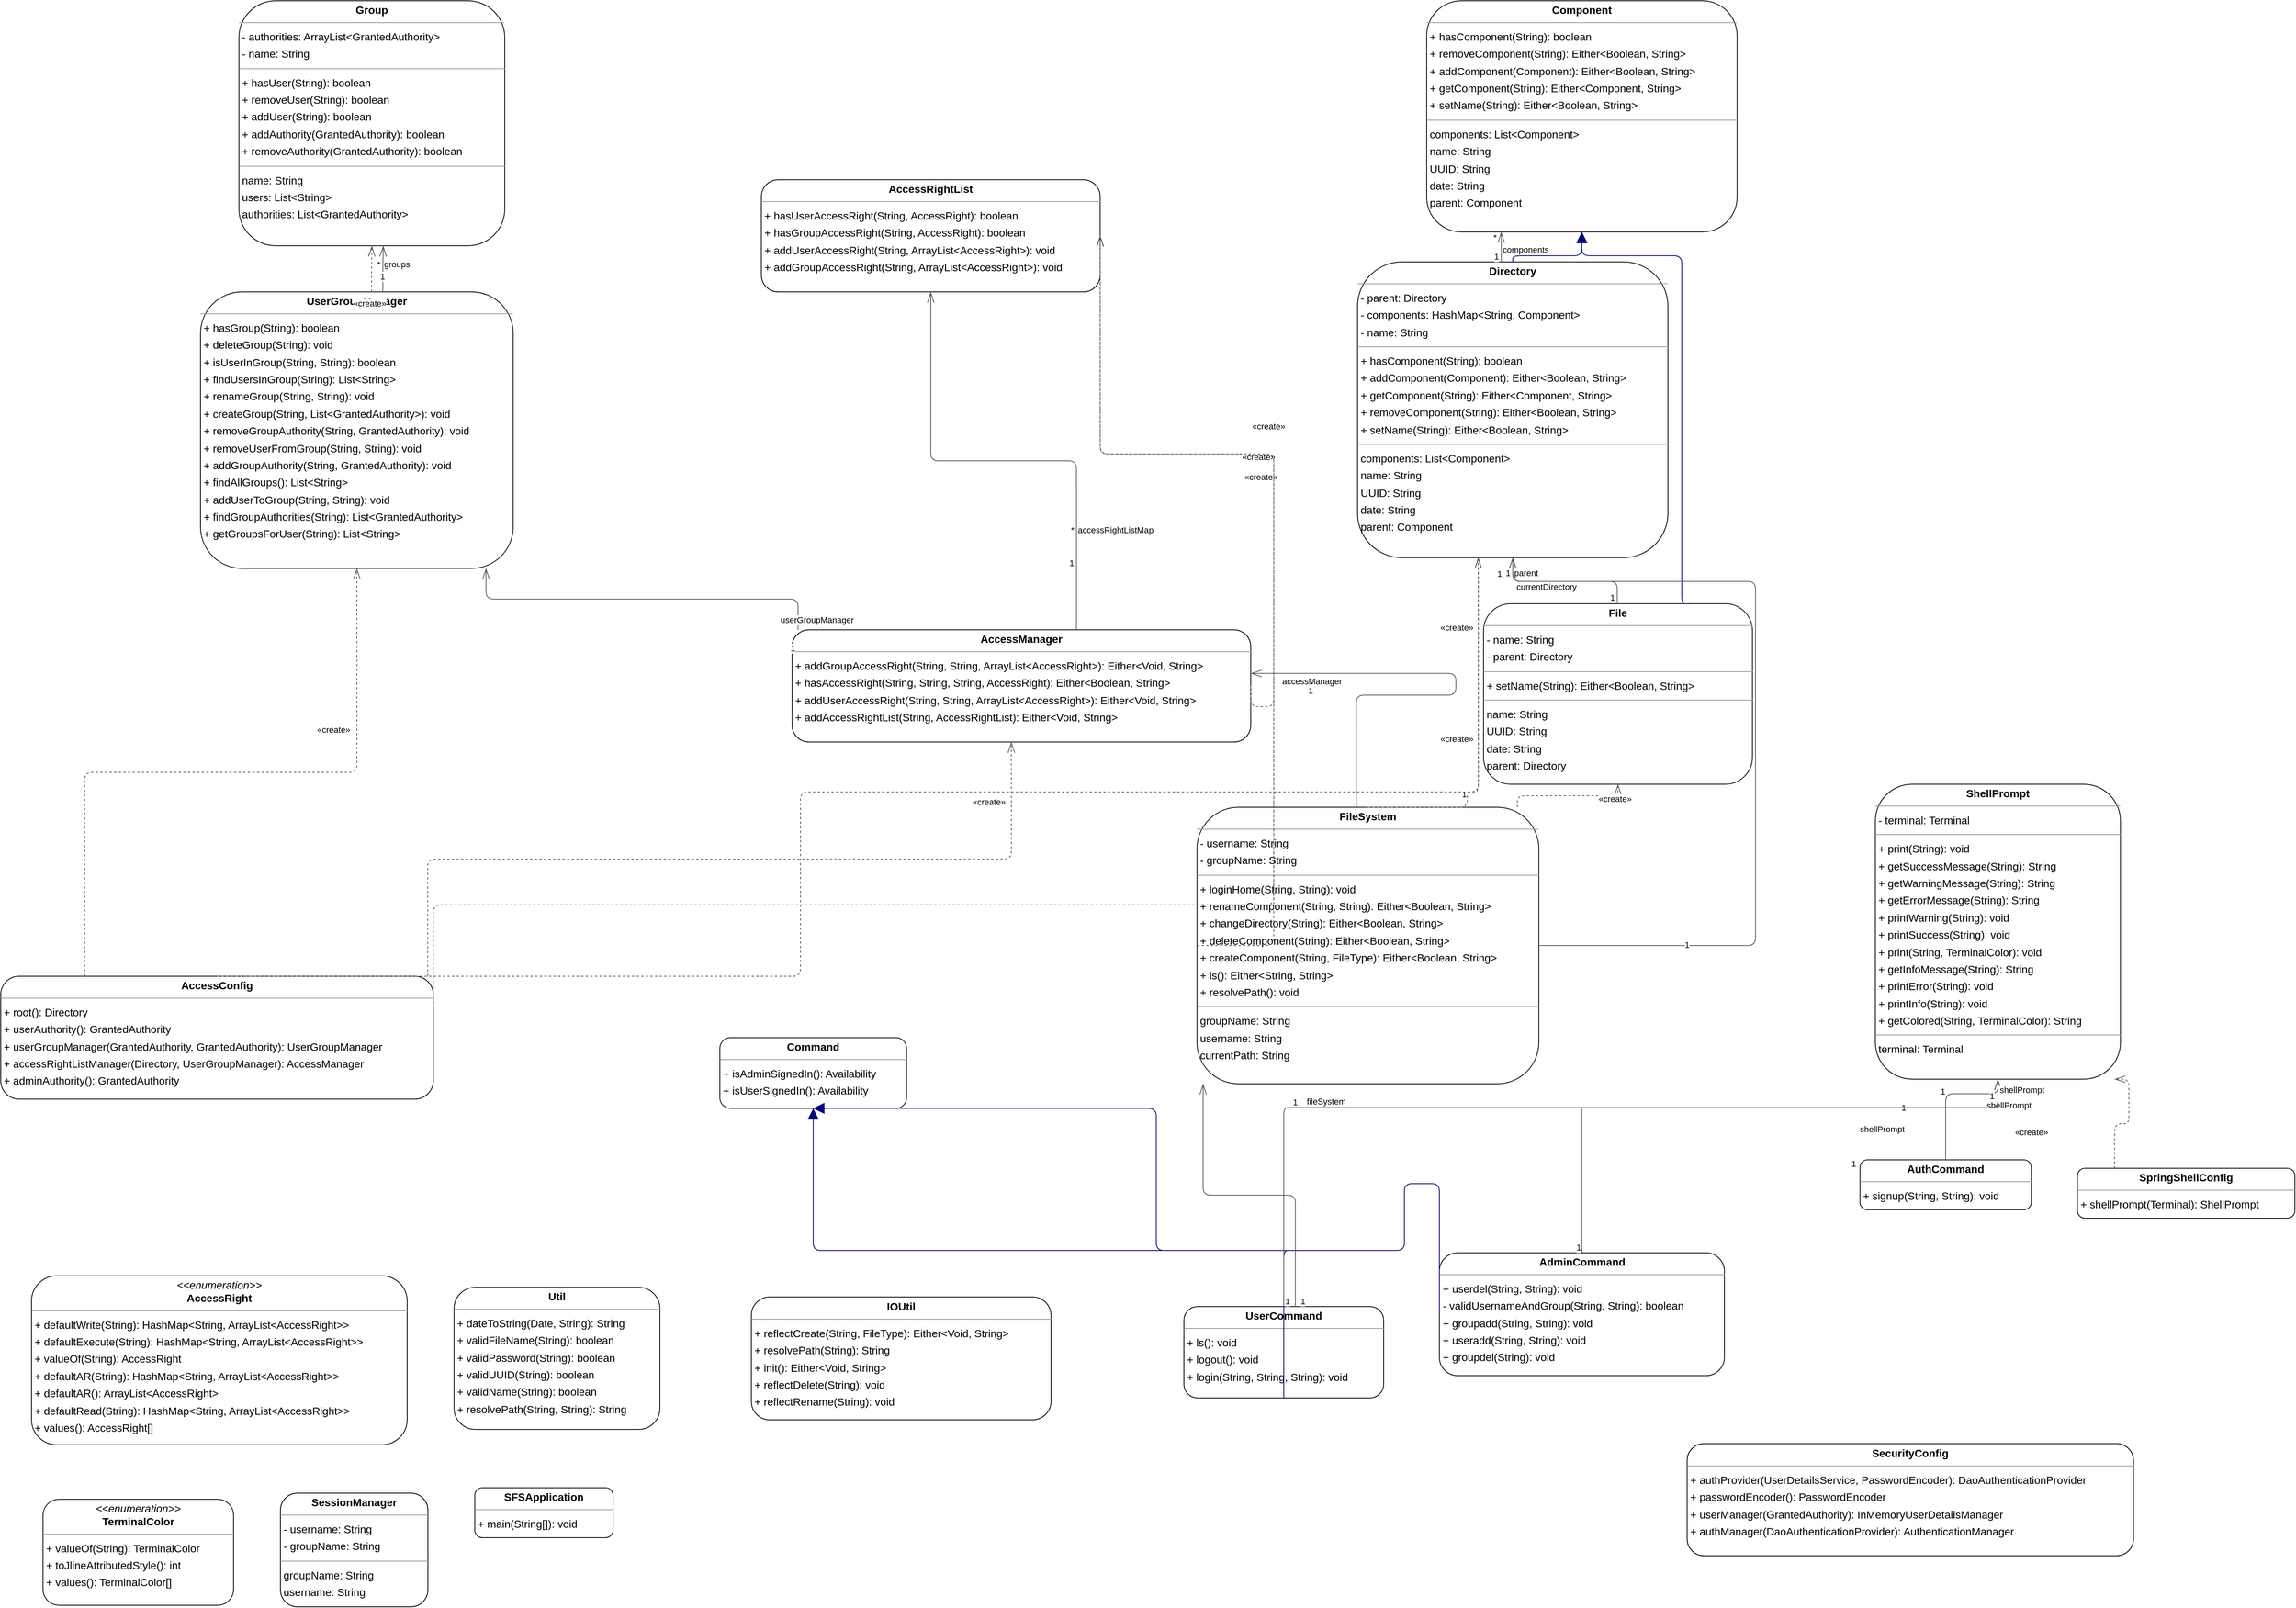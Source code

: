 <mxfile version="21.0.1" type="device"><diagram id="C5RBs43oDa-KdzZeNtuy" name="Page-1"><mxGraphModel dx="4797" dy="3479" grid="0" gridSize="10" guides="0" tooltips="1" connect="1" arrows="1" fold="1" page="1" pageScale="1" pageWidth="827" pageHeight="1169" math="0" shadow="0"><root><mxCell id="WIyWlLk6GJQsqaUBKTNV-0"/><mxCell id="WIyWlLk6GJQsqaUBKTNV-1" parent="WIyWlLk6GJQsqaUBKTNV-0"/><mxCell id="BKBbEBsTvg8qTisHAJVH-0" value="&lt;p style=&quot;margin:0px;margin-top:4px;text-align:center;&quot;&gt;&lt;b&gt;AccessConfig&lt;/b&gt;&lt;/p&gt;&lt;hr size=&quot;1&quot;/&gt;&lt;p style=&quot;margin:0 0 0 4px;line-height:1.6;&quot;&gt;+ root(): Directory&lt;br/&gt;+ userAuthority(): GrantedAuthority&lt;br/&gt;+ userGroupManager(GrantedAuthority, GrantedAuthority): UserGroupManager&lt;br/&gt;+ accessRightListManager(Directory, UserGroupManager): AccessManager&lt;br/&gt;+ adminAuthority(): GrantedAuthority&lt;/p&gt;" style="verticalAlign=top;align=left;overflow=fill;fontSize=14;fontFamily=Helvetica;html=1;rounded=1;shadow=0;comic=0;labelBackgroundColor=none;strokeWidth=1;" parent="WIyWlLk6GJQsqaUBKTNV-1" vertex="1"><mxGeometry x="-730" y="1240" width="563" height="160" as="geometry"/></mxCell><mxCell id="BKBbEBsTvg8qTisHAJVH-1" value="&lt;p style=&quot;margin:0px;margin-top:4px;text-align:center;&quot;&gt;&lt;b&gt;AccessManager&lt;/b&gt;&lt;/p&gt;&lt;hr size=&quot;1&quot;/&gt;&lt;p style=&quot;margin:0 0 0 4px;line-height:1.6;&quot;&gt;+ addGroupAccessRight(String, String, ArrayList&amp;lt;AccessRight&amp;gt;): Either&amp;lt;Void, String&amp;gt;&lt;br/&gt;+ hasAccessRight(String, String, String, AccessRight): Either&amp;lt;Boolean, String&amp;gt;&lt;br/&gt;+ addUserAccessRight(String, String, ArrayList&amp;lt;AccessRight&amp;gt;): Either&amp;lt;Void, String&amp;gt;&lt;br/&gt;+ addAccessRightList(String, AccessRightList): Either&amp;lt;Void, String&amp;gt;&lt;/p&gt;" style="verticalAlign=top;align=left;overflow=fill;fontSize=14;fontFamily=Helvetica;html=1;rounded=1;shadow=0;comic=0;labelBackgroundColor=none;strokeWidth=1;" parent="WIyWlLk6GJQsqaUBKTNV-1" vertex="1"><mxGeometry x="300" y="789" width="597" height="146" as="geometry"/></mxCell><mxCell id="BKBbEBsTvg8qTisHAJVH-2" value="&lt;p style=&quot;margin:0px;margin-top:4px;text-align:center;&quot;&gt;&lt;i&gt;&amp;lt;&amp;lt;enumeration&amp;gt;&amp;gt;&lt;/i&gt;&lt;br/&gt;&lt;b&gt;AccessRight&lt;/b&gt;&lt;/p&gt;&lt;hr size=&quot;1&quot;/&gt;&lt;p style=&quot;margin:0 0 0 4px;line-height:1.6;&quot;&gt;+ defaultWrite(String): HashMap&amp;lt;String, ArrayList&amp;lt;AccessRight&amp;gt;&amp;gt;&lt;br/&gt;+ defaultExecute(String): HashMap&amp;lt;String, ArrayList&amp;lt;AccessRight&amp;gt;&amp;gt;&lt;br/&gt;+ valueOf(String): AccessRight&lt;br/&gt;+ defaultAR(String): HashMap&amp;lt;String, ArrayList&amp;lt;AccessRight&amp;gt;&amp;gt;&lt;br/&gt;+ defaultAR(): ArrayList&amp;lt;AccessRight&amp;gt;&lt;br/&gt;+ defaultRead(String): HashMap&amp;lt;String, ArrayList&amp;lt;AccessRight&amp;gt;&amp;gt;&lt;br/&gt;+ values(): AccessRight[]&lt;/p&gt;" style="verticalAlign=top;align=left;overflow=fill;fontSize=14;fontFamily=Helvetica;html=1;rounded=1;shadow=0;comic=0;labelBackgroundColor=none;strokeWidth=1;" parent="WIyWlLk6GJQsqaUBKTNV-1" vertex="1"><mxGeometry x="-690" y="1630" width="489" height="220" as="geometry"/></mxCell><mxCell id="BKBbEBsTvg8qTisHAJVH-3" value="&lt;p style=&quot;margin:0px;margin-top:4px;text-align:center;&quot;&gt;&lt;b&gt;AccessRightList&lt;/b&gt;&lt;/p&gt;&lt;hr size=&quot;1&quot;/&gt;&lt;p style=&quot;margin:0 0 0 4px;line-height:1.6;&quot;&gt;+ hasUserAccessRight(String, AccessRight): boolean&lt;br/&gt;+ hasGroupAccessRight(String, AccessRight): boolean&lt;br/&gt;+ addUserAccessRight(String, ArrayList&amp;lt;AccessRight&amp;gt;): void&lt;br/&gt;+ addGroupAccessRight(String, ArrayList&amp;lt;AccessRight&amp;gt;): void&lt;/p&gt;" style="verticalAlign=top;align=left;overflow=fill;fontSize=14;fontFamily=Helvetica;html=1;rounded=1;shadow=0;comic=0;labelBackgroundColor=none;strokeWidth=1;" parent="WIyWlLk6GJQsqaUBKTNV-1" vertex="1"><mxGeometry x="260" y="203" width="441" height="146" as="geometry"/></mxCell><mxCell id="BKBbEBsTvg8qTisHAJVH-4" value="&lt;p style=&quot;margin:0px;margin-top:4px;text-align:center;&quot;&gt;&lt;b&gt;AdminCommand&lt;/b&gt;&lt;/p&gt;&lt;hr size=&quot;1&quot;/&gt;&lt;p style=&quot;margin:0 0 0 4px;line-height:1.6;&quot;&gt;+ userdel(String, String): void&lt;br/&gt;- validUsernameAndGroup(String, String): boolean&lt;br/&gt;+ groupadd(String, String): void&lt;br/&gt;+ useradd(String, String): void&lt;br/&gt;+ groupdel(String): void&lt;/p&gt;" style="verticalAlign=top;align=left;overflow=fill;fontSize=14;fontFamily=Helvetica;html=1;rounded=1;shadow=0;comic=0;labelBackgroundColor=none;strokeWidth=1;" parent="WIyWlLk6GJQsqaUBKTNV-1" vertex="1"><mxGeometry x="1142.5" y="1600" width="371" height="160" as="geometry"/></mxCell><mxCell id="BKBbEBsTvg8qTisHAJVH-5" value="&lt;p style=&quot;margin:0px;margin-top:4px;text-align:center;&quot;&gt;&lt;b&gt;AuthCommand&lt;/b&gt;&lt;/p&gt;&lt;hr size=&quot;1&quot;/&gt;&lt;p style=&quot;margin:0 0 0 4px;line-height:1.6;&quot;&gt;+ signup(String, String): void&lt;/p&gt;" style="verticalAlign=top;align=left;overflow=fill;fontSize=14;fontFamily=Helvetica;html=1;rounded=1;shadow=0;comic=0;labelBackgroundColor=none;strokeWidth=1;" parent="WIyWlLk6GJQsqaUBKTNV-1" vertex="1"><mxGeometry x="1690" y="1479" width="223" height="65" as="geometry"/></mxCell><mxCell id="BKBbEBsTvg8qTisHAJVH-6" value="&lt;p style=&quot;margin:0px;margin-top:4px;text-align:center;&quot;&gt;&lt;b&gt;Command&lt;/b&gt;&lt;/p&gt;&lt;hr size=&quot;1&quot;/&gt;&lt;p style=&quot;margin:0 0 0 4px;line-height:1.6;&quot;&gt;+ isAdminSignedIn(): Availability&lt;br/&gt;+ isUserSignedIn(): Availability&lt;/p&gt;" style="verticalAlign=top;align=left;overflow=fill;fontSize=14;fontFamily=Helvetica;html=1;rounded=1;shadow=0;comic=0;labelBackgroundColor=none;strokeWidth=1;" parent="WIyWlLk6GJQsqaUBKTNV-1" vertex="1"><mxGeometry x="206" y="1320" width="243" height="92" as="geometry"/></mxCell><mxCell id="BKBbEBsTvg8qTisHAJVH-7" value="&lt;p style=&quot;margin:0px;margin-top:4px;text-align:center;&quot;&gt;&lt;b&gt;Component&lt;/b&gt;&lt;/p&gt;&lt;hr size=&quot;1&quot;/&gt;&lt;p style=&quot;margin:0 0 0 4px;line-height:1.6;&quot;&gt;+ hasComponent(String): boolean&lt;br/&gt;+ removeComponent(String): Either&amp;lt;Boolean, String&amp;gt;&lt;br/&gt;+ addComponent(Component): Either&amp;lt;Boolean, String&amp;gt;&lt;br/&gt;+ getComponent(String): Either&amp;lt;Component, String&amp;gt;&lt;br/&gt;+ setName(String): Either&amp;lt;Boolean, String&amp;gt;&lt;/p&gt;&lt;hr size=&quot;1&quot;/&gt;&lt;p style=&quot;margin:0 0 0 4px;line-height:1.6;&quot;&gt; components: List&amp;lt;Component&amp;gt;&lt;br/&gt; name: String&lt;br/&gt; UUID: String&lt;br/&gt; date: String&lt;br/&gt; parent: Component&lt;/p&gt;" style="verticalAlign=top;align=left;overflow=fill;fontSize=14;fontFamily=Helvetica;html=1;rounded=1;shadow=0;comic=0;labelBackgroundColor=none;strokeWidth=1;" parent="WIyWlLk6GJQsqaUBKTNV-1" vertex="1"><mxGeometry x="1126" y="-30" width="404" height="301" as="geometry"/></mxCell><mxCell id="BKBbEBsTvg8qTisHAJVH-8" value="&lt;p style=&quot;margin:0px;margin-top:4px;text-align:center;&quot;&gt;&lt;b&gt;Directory&lt;/b&gt;&lt;/p&gt;&lt;hr size=&quot;1&quot;/&gt;&lt;p style=&quot;margin:0 0 0 4px;line-height:1.6;&quot;&gt;- parent: Directory&lt;br/&gt;- components: HashMap&amp;lt;String, Component&amp;gt;&lt;br/&gt;- name: String&lt;/p&gt;&lt;hr size=&quot;1&quot;/&gt;&lt;p style=&quot;margin:0 0 0 4px;line-height:1.6;&quot;&gt;+ hasComponent(String): boolean&lt;br/&gt;+ addComponent(Component): Either&amp;lt;Boolean, String&amp;gt;&lt;br/&gt;+ getComponent(String): Either&amp;lt;Component, String&amp;gt;&lt;br/&gt;+ removeComponent(String): Either&amp;lt;Boolean, String&amp;gt;&lt;br/&gt;+ setName(String): Either&amp;lt;Boolean, String&amp;gt;&lt;/p&gt;&lt;hr size=&quot;1&quot;/&gt;&lt;p style=&quot;margin:0 0 0 4px;line-height:1.6;&quot;&gt; components: List&amp;lt;Component&amp;gt;&lt;br/&gt; name: String&lt;br/&gt; UUID: String&lt;br/&gt; date: String&lt;br/&gt; parent: Component&lt;/p&gt;" style="verticalAlign=top;align=left;overflow=fill;fontSize=14;fontFamily=Helvetica;html=1;rounded=1;shadow=0;comic=0;labelBackgroundColor=none;strokeWidth=1;" parent="WIyWlLk6GJQsqaUBKTNV-1" vertex="1"><mxGeometry x="1036" y="310" width="404" height="385" as="geometry"/></mxCell><mxCell id="BKBbEBsTvg8qTisHAJVH-9" value="&lt;p style=&quot;margin:0px;margin-top:4px;text-align:center;&quot;&gt;&lt;b&gt;File&lt;/b&gt;&lt;/p&gt;&lt;hr size=&quot;1&quot;/&gt;&lt;p style=&quot;margin:0 0 0 4px;line-height:1.6;&quot;&gt;- name: String&lt;br/&gt;- parent: Directory&lt;/p&gt;&lt;hr size=&quot;1&quot;/&gt;&lt;p style=&quot;margin:0 0 0 4px;line-height:1.6;&quot;&gt;+ setName(String): Either&amp;lt;Boolean, String&amp;gt;&lt;/p&gt;&lt;hr size=&quot;1&quot;/&gt;&lt;p style=&quot;margin:0 0 0 4px;line-height:1.6;&quot;&gt; name: String&lt;br/&gt; UUID: String&lt;br/&gt; date: String&lt;br/&gt; parent: Directory&lt;/p&gt;" style="verticalAlign=top;align=left;overflow=fill;fontSize=14;fontFamily=Helvetica;html=1;rounded=1;shadow=0;comic=0;labelBackgroundColor=none;strokeWidth=1;" parent="WIyWlLk6GJQsqaUBKTNV-1" vertex="1"><mxGeometry x="1200" y="755" width="350" height="235" as="geometry"/></mxCell><mxCell id="BKBbEBsTvg8qTisHAJVH-10" value="&lt;p style=&quot;margin:0px;margin-top:4px;text-align:center;&quot;&gt;&lt;b&gt;FileSystem&lt;/b&gt;&lt;/p&gt;&lt;hr size=&quot;1&quot;/&gt;&lt;p style=&quot;margin:0 0 0 4px;line-height:1.6;&quot;&gt;- username: String&lt;br/&gt;- groupName: String&lt;/p&gt;&lt;hr size=&quot;1&quot;/&gt;&lt;p style=&quot;margin:0 0 0 4px;line-height:1.6;&quot;&gt;+ loginHome(String, String): void&lt;br/&gt;+ renameComponent(String, String): Either&amp;lt;Boolean, String&amp;gt;&lt;br/&gt;+ changeDirectory(String): Either&amp;lt;Boolean, String&amp;gt;&lt;br/&gt;+ deleteComponent(String): Either&amp;lt;Boolean, String&amp;gt;&lt;br/&gt;+ createComponent(String, FileType): Either&amp;lt;Boolean, String&amp;gt;&lt;br/&gt;+ ls(): Either&amp;lt;String, String&amp;gt;&lt;br/&gt;+ resolvePath(): void&lt;/p&gt;&lt;hr size=&quot;1&quot;/&gt;&lt;p style=&quot;margin:0 0 0 4px;line-height:1.6;&quot;&gt; groupName: String&lt;br/&gt; username: String&lt;br/&gt; currentPath: String&lt;/p&gt;" style="verticalAlign=top;align=left;overflow=fill;fontSize=14;fontFamily=Helvetica;html=1;rounded=1;shadow=0;comic=0;labelBackgroundColor=none;strokeWidth=1;" parent="WIyWlLk6GJQsqaUBKTNV-1" vertex="1"><mxGeometry x="827" y="1020" width="445" height="360" as="geometry"/></mxCell><mxCell id="BKBbEBsTvg8qTisHAJVH-11" value="&lt;p style=&quot;margin:0px;margin-top:4px;text-align:center;&quot;&gt;&lt;b&gt;Group&lt;/b&gt;&lt;/p&gt;&lt;hr size=&quot;1&quot;/&gt;&lt;p style=&quot;margin:0 0 0 4px;line-height:1.6;&quot;&gt;- authorities: ArrayList&amp;lt;GrantedAuthority&amp;gt;&lt;br/&gt;- name: String&lt;/p&gt;&lt;hr size=&quot;1&quot;/&gt;&lt;p style=&quot;margin:0 0 0 4px;line-height:1.6;&quot;&gt;+ hasUser(String): boolean&lt;br/&gt;+ removeUser(String): boolean&lt;br/&gt;+ addUser(String): boolean&lt;br/&gt;+ addAuthority(GrantedAuthority): boolean&lt;br/&gt;+ removeAuthority(GrantedAuthority): boolean&lt;/p&gt;&lt;hr size=&quot;1&quot;/&gt;&lt;p style=&quot;margin:0 0 0 4px;line-height:1.6;&quot;&gt; name: String&lt;br/&gt; users: List&amp;lt;String&amp;gt;&lt;br/&gt; authorities: List&amp;lt;GrantedAuthority&amp;gt;&lt;/p&gt;" style="verticalAlign=top;align=left;overflow=fill;fontSize=14;fontFamily=Helvetica;html=1;rounded=1;shadow=0;comic=0;labelBackgroundColor=none;strokeWidth=1;" parent="WIyWlLk6GJQsqaUBKTNV-1" vertex="1"><mxGeometry x="-420" y="-30" width="346" height="319" as="geometry"/></mxCell><mxCell id="BKBbEBsTvg8qTisHAJVH-12" value="&lt;p style=&quot;margin:0px;margin-top:4px;text-align:center;&quot;&gt;&lt;b&gt;IOUtil&lt;/b&gt;&lt;/p&gt;&lt;hr size=&quot;1&quot;/&gt;&lt;p style=&quot;margin:0 0 0 4px;line-height:1.6;&quot;&gt;+ reflectCreate(String, FileType): Either&amp;lt;Void, String&amp;gt;&lt;br/&gt;+ resolvePath(String): String&lt;br/&gt;+ init(): Either&amp;lt;Void, String&amp;gt;&lt;br/&gt;+ reflectDelete(String): void&lt;br/&gt;+ reflectRename(String): void&lt;/p&gt;" style="verticalAlign=top;align=left;overflow=fill;fontSize=14;fontFamily=Helvetica;html=1;rounded=1;shadow=0;comic=0;labelBackgroundColor=none;strokeWidth=1;" parent="WIyWlLk6GJQsqaUBKTNV-1" vertex="1"><mxGeometry x="247" y="1657.5" width="390" height="160" as="geometry"/></mxCell><mxCell id="BKBbEBsTvg8qTisHAJVH-13" value="&lt;p style=&quot;margin:0px;margin-top:4px;text-align:center;&quot;&gt;&lt;b&gt;SFSApplication&lt;/b&gt;&lt;/p&gt;&lt;hr size=&quot;1&quot;/&gt;&lt;p style=&quot;margin:0 0 0 4px;line-height:1.6;&quot;&gt;+ main(String[]): void&lt;/p&gt;" style="verticalAlign=top;align=left;overflow=fill;fontSize=14;fontFamily=Helvetica;html=1;rounded=1;shadow=0;comic=0;labelBackgroundColor=none;strokeWidth=1;" parent="WIyWlLk6GJQsqaUBKTNV-1" vertex="1"><mxGeometry x="-113" y="1906" width="180" height="65" as="geometry"/></mxCell><mxCell id="BKBbEBsTvg8qTisHAJVH-14" value="&lt;p style=&quot;margin:0px;margin-top:4px;text-align:center;&quot;&gt;&lt;b&gt;SecurityConfig&lt;/b&gt;&lt;/p&gt;&lt;hr size=&quot;1&quot;/&gt;&lt;p style=&quot;margin:0 0 0 4px;line-height:1.6;&quot;&gt;+ authProvider(UserDetailsService, PasswordEncoder): DaoAuthenticationProvider&lt;br/&gt;+ passwordEncoder(): PasswordEncoder&lt;br/&gt;+ userManager(GrantedAuthority): InMemoryUserDetailsManager&lt;br/&gt;+ authManager(DaoAuthenticationProvider): AuthenticationManager&lt;/p&gt;" style="verticalAlign=top;align=left;overflow=fill;fontSize=14;fontFamily=Helvetica;html=1;rounded=1;shadow=0;comic=0;labelBackgroundColor=none;strokeWidth=1;" parent="WIyWlLk6GJQsqaUBKTNV-1" vertex="1"><mxGeometry x="1465" y="1848.5" width="581" height="146" as="geometry"/></mxCell><mxCell id="BKBbEBsTvg8qTisHAJVH-15" value="&lt;p style=&quot;margin:0px;margin-top:4px;text-align:center;&quot;&gt;&lt;b&gt;SessionManager&lt;/b&gt;&lt;/p&gt;&lt;hr size=&quot;1&quot;/&gt;&lt;p style=&quot;margin:0 0 0 4px;line-height:1.6;&quot;&gt;- username: String&lt;br/&gt;- groupName: String&lt;/p&gt;&lt;hr size=&quot;1&quot;/&gt;&lt;p style=&quot;margin:0 0 0 4px;line-height:1.6;&quot;&gt; groupName: String&lt;br/&gt; username: String&lt;/p&gt;" style="verticalAlign=top;align=left;overflow=fill;fontSize=14;fontFamily=Helvetica;html=1;rounded=1;shadow=0;comic=0;labelBackgroundColor=none;strokeWidth=1;" parent="WIyWlLk6GJQsqaUBKTNV-1" vertex="1"><mxGeometry x="-366" y="1913" width="192" height="148" as="geometry"/></mxCell><mxCell id="BKBbEBsTvg8qTisHAJVH-16" value="&lt;p style=&quot;margin:0px;margin-top:4px;text-align:center;&quot;&gt;&lt;b&gt;ShellPrompt&lt;/b&gt;&lt;/p&gt;&lt;hr size=&quot;1&quot;/&gt;&lt;p style=&quot;margin:0 0 0 4px;line-height:1.6;&quot;&gt;- terminal: Terminal&lt;/p&gt;&lt;hr size=&quot;1&quot;/&gt;&lt;p style=&quot;margin:0 0 0 4px;line-height:1.6;&quot;&gt;+ print(String): void&lt;br/&gt;+ getSuccessMessage(String): String&lt;br/&gt;+ getWarningMessage(String): String&lt;br/&gt;+ getErrorMessage(String): String&lt;br/&gt;+ printWarning(String): void&lt;br/&gt;+ printSuccess(String): void&lt;br/&gt;+ print(String, TerminalColor): void&lt;br/&gt;+ getInfoMessage(String): String&lt;br/&gt;+ printError(String): void&lt;br/&gt;+ printInfo(String): void&lt;br/&gt;+ getColored(String, TerminalColor): String&lt;/p&gt;&lt;hr size=&quot;1&quot;/&gt;&lt;p style=&quot;margin:0 0 0 4px;line-height:1.6;&quot;&gt; terminal: Terminal&lt;/p&gt;" style="verticalAlign=top;align=left;overflow=fill;fontSize=14;fontFamily=Helvetica;html=1;rounded=1;shadow=0;comic=0;labelBackgroundColor=none;strokeWidth=1;" parent="WIyWlLk6GJQsqaUBKTNV-1" vertex="1"><mxGeometry x="1710" y="990" width="319" height="384" as="geometry"/></mxCell><mxCell id="BKBbEBsTvg8qTisHAJVH-17" value="&lt;p style=&quot;margin:0px;margin-top:4px;text-align:center;&quot;&gt;&lt;b&gt;SpringShellConfig&lt;/b&gt;&lt;/p&gt;&lt;hr size=&quot;1&quot;/&gt;&lt;p style=&quot;margin:0 0 0 4px;line-height:1.6;&quot;&gt;+ shellPrompt(Terminal): ShellPrompt&lt;/p&gt;" style="verticalAlign=top;align=left;overflow=fill;fontSize=14;fontFamily=Helvetica;html=1;rounded=1;shadow=0;comic=0;labelBackgroundColor=none;strokeWidth=1;" parent="WIyWlLk6GJQsqaUBKTNV-1" vertex="1"><mxGeometry x="1973" y="1490" width="283" height="65" as="geometry"/></mxCell><mxCell id="BKBbEBsTvg8qTisHAJVH-18" value="&lt;p style=&quot;margin:0px;margin-top:4px;text-align:center;&quot;&gt;&lt;i&gt;&amp;lt;&amp;lt;enumeration&amp;gt;&amp;gt;&lt;/i&gt;&lt;br/&gt;&lt;b&gt;TerminalColor&lt;/b&gt;&lt;/p&gt;&lt;hr size=&quot;1&quot;/&gt;&lt;p style=&quot;margin:0 0 0 4px;line-height:1.6;&quot;&gt;+ valueOf(String): TerminalColor&lt;br/&gt;+ toJlineAttributedStyle(): int&lt;br/&gt;+ values(): TerminalColor[]&lt;/p&gt;" style="verticalAlign=top;align=left;overflow=fill;fontSize=14;fontFamily=Helvetica;html=1;rounded=1;shadow=0;comic=0;labelBackgroundColor=none;strokeWidth=1;" parent="WIyWlLk6GJQsqaUBKTNV-1" vertex="1"><mxGeometry x="-675" y="1921" width="248" height="138" as="geometry"/></mxCell><mxCell id="BKBbEBsTvg8qTisHAJVH-19" value="&lt;p style=&quot;margin:0px;margin-top:4px;text-align:center;&quot;&gt;&lt;b&gt;UserCommand&lt;/b&gt;&lt;/p&gt;&lt;hr size=&quot;1&quot;/&gt;&lt;p style=&quot;margin:0 0 0 4px;line-height:1.6;&quot;&gt;+ ls(): void&lt;br/&gt;+ logout(): void&lt;br/&gt;+ login(String, String, String): void&lt;/p&gt;" style="verticalAlign=top;align=left;overflow=fill;fontSize=14;fontFamily=Helvetica;html=1;rounded=1;shadow=0;comic=0;labelBackgroundColor=none;strokeWidth=1;" parent="WIyWlLk6GJQsqaUBKTNV-1" vertex="1"><mxGeometry x="810" y="1670" width="260" height="119" as="geometry"/></mxCell><mxCell id="BKBbEBsTvg8qTisHAJVH-20" value="&lt;p style=&quot;margin:0px;margin-top:4px;text-align:center;&quot;&gt;&lt;b&gt;UserGroupManager&lt;/b&gt;&lt;/p&gt;&lt;hr size=&quot;1&quot;/&gt;&lt;p style=&quot;margin:0 0 0 4px;line-height:1.6;&quot;&gt;+ hasGroup(String): boolean&lt;br/&gt;+ deleteGroup(String): void&lt;br/&gt;+ isUserInGroup(String, String): boolean&lt;br/&gt;+ findUsersInGroup(String): List&amp;lt;String&amp;gt;&lt;br/&gt;+ renameGroup(String, String): void&lt;br/&gt;+ createGroup(String, List&amp;lt;GrantedAuthority&amp;gt;): void&lt;br/&gt;+ removeGroupAuthority(String, GrantedAuthority): void&lt;br/&gt;+ removeUserFromGroup(String, String): void&lt;br/&gt;+ addGroupAuthority(String, GrantedAuthority): void&lt;br/&gt;+ findAllGroups(): List&amp;lt;String&amp;gt;&lt;br/&gt;+ addUserToGroup(String, String): void&lt;br/&gt;+ findGroupAuthorities(String): List&amp;lt;GrantedAuthority&amp;gt;&lt;br/&gt;+ getGroupsForUser(String): List&amp;lt;String&amp;gt;&lt;/p&gt;" style="verticalAlign=top;align=left;overflow=fill;fontSize=14;fontFamily=Helvetica;html=1;rounded=1;shadow=0;comic=0;labelBackgroundColor=none;strokeWidth=1;" parent="WIyWlLk6GJQsqaUBKTNV-1" vertex="1"><mxGeometry x="-470" y="349" width="407" height="360" as="geometry"/></mxCell><mxCell id="BKBbEBsTvg8qTisHAJVH-21" value="&lt;p style=&quot;margin:0px;margin-top:4px;text-align:center;&quot;&gt;&lt;b&gt;Util&lt;/b&gt;&lt;/p&gt;&lt;hr size=&quot;1&quot;/&gt;&lt;p style=&quot;margin:0 0 0 4px;line-height:1.6;&quot;&gt;+ dateToString(Date, String): String&lt;br/&gt;+ validFileName(String): boolean&lt;br/&gt;+ validPassword(String): boolean&lt;br/&gt;+ validUUID(String): boolean&lt;br/&gt;+ validName(String): boolean&lt;br/&gt;+ resolvePath(String, String): String&lt;/p&gt;" style="verticalAlign=top;align=left;overflow=fill;fontSize=14;fontFamily=Helvetica;html=1;rounded=1;shadow=0;comic=0;labelBackgroundColor=none;strokeWidth=1;" parent="WIyWlLk6GJQsqaUBKTNV-1" vertex="1"><mxGeometry x="-140" y="1645" width="268" height="185" as="geometry"/></mxCell><mxCell id="BKBbEBsTvg8qTisHAJVH-22" value="" style="html=1;rounded=1;edgeStyle=orthogonalEdgeStyle;dashed=1;startArrow=none;endArrow=openThin;endSize=12;strokeColor=#595959;exitX=0.987;exitY=0.000;exitDx=0;exitDy=0;entryX=0.478;entryY=1.000;entryDx=0;entryDy=0;" parent="WIyWlLk6GJQsqaUBKTNV-1" source="BKBbEBsTvg8qTisHAJVH-0" target="BKBbEBsTvg8qTisHAJVH-1" edge="1"><mxGeometry width="50" height="50" relative="1" as="geometry"><Array as="points"/></mxGeometry></mxCell><mxCell id="BKBbEBsTvg8qTisHAJVH-23" value="«create»" style="edgeLabel;resizable=0;html=1;align=left;verticalAlign=top;strokeColor=default;rounded=1;" parent="BKBbEBsTvg8qTisHAJVH-22" vertex="1" connectable="0"><mxGeometry x="533" y="1000" as="geometry"/></mxCell><mxCell id="BKBbEBsTvg8qTisHAJVH-24" value="" style="html=1;rounded=1;edgeStyle=orthogonalEdgeStyle;dashed=1;startArrow=none;endArrow=openThin;endSize=12;strokeColor=#595959;exitX=1.000;exitY=0.245;exitDx=0;exitDy=0;entryX=1.000;entryY=0.500;entryDx=0;entryDy=0;" parent="WIyWlLk6GJQsqaUBKTNV-1" source="BKBbEBsTvg8qTisHAJVH-0" target="BKBbEBsTvg8qTisHAJVH-3" edge="1"><mxGeometry width="50" height="50" relative="1" as="geometry"><Array as="points"><mxPoint x="927" y="1147"/><mxPoint x="927" y="560"/></Array></mxGeometry></mxCell><mxCell id="BKBbEBsTvg8qTisHAJVH-25" value="«create»" style="edgeLabel;resizable=0;html=1;align=left;verticalAlign=top;strokeColor=default;rounded=1;" parent="BKBbEBsTvg8qTisHAJVH-24" vertex="1" connectable="0"><mxGeometry x="887" y="577" as="geometry"/></mxCell><mxCell id="BKBbEBsTvg8qTisHAJVH-26" value="" style="html=1;rounded=1;edgeStyle=orthogonalEdgeStyle;dashed=1;startArrow=none;endArrow=openThin;endSize=12;strokeColor=#595959;exitX=0.500;exitY=0.000;exitDx=0;exitDy=0;entryX=0.389;entryY=1.000;entryDx=0;entryDy=0;" parent="WIyWlLk6GJQsqaUBKTNV-1" source="BKBbEBsTvg8qTisHAJVH-0" target="BKBbEBsTvg8qTisHAJVH-8" edge="1"><mxGeometry width="50" height="50" relative="1" as="geometry"><Array as="points"><mxPoint x="311" y="1000"/><mxPoint x="1194" y="1000"/></Array></mxGeometry></mxCell><mxCell id="BKBbEBsTvg8qTisHAJVH-27" value="«create»" style="edgeLabel;resizable=0;html=1;align=left;verticalAlign=top;strokeColor=default;rounded=1;" parent="BKBbEBsTvg8qTisHAJVH-26" vertex="1" connectable="0"><mxGeometry x="1142" y="773" as="geometry"/></mxCell><mxCell id="BKBbEBsTvg8qTisHAJVH-28" value="" style="html=1;rounded=1;edgeStyle=orthogonalEdgeStyle;dashed=1;startArrow=none;endArrow=openThin;endSize=12;strokeColor=#595959;exitX=0.194;exitY=0.000;exitDx=0;exitDy=0;entryX=0.500;entryY=1.000;entryDx=0;entryDy=0;" parent="WIyWlLk6GJQsqaUBKTNV-1" source="BKBbEBsTvg8qTisHAJVH-0" target="BKBbEBsTvg8qTisHAJVH-20" edge="1"><mxGeometry width="50" height="50" relative="1" as="geometry"><Array as="points"/></mxGeometry></mxCell><mxCell id="BKBbEBsTvg8qTisHAJVH-29" value="«create»" style="edgeLabel;resizable=0;html=1;align=left;verticalAlign=top;strokeColor=default;rounded=1;" parent="BKBbEBsTvg8qTisHAJVH-28" vertex="1" connectable="0"><mxGeometry x="-320" y="906" as="geometry"/></mxCell><mxCell id="BKBbEBsTvg8qTisHAJVH-30" value="" style="html=1;rounded=1;edgeStyle=orthogonalEdgeStyle;dashed=0;startArrow=diamondThinstartSize=12;endArrow=openThin;endSize=12;strokeColor=#595959;exitX=0.620;exitY=0.000;exitDx=0;exitDy=0;entryX=0.500;entryY=1.000;entryDx=0;entryDy=0;" parent="WIyWlLk6GJQsqaUBKTNV-1" source="BKBbEBsTvg8qTisHAJVH-1" target="BKBbEBsTvg8qTisHAJVH-3" edge="1"><mxGeometry width="50" height="50" relative="1" as="geometry"><Array as="points"/></mxGeometry></mxCell><mxCell id="BKBbEBsTvg8qTisHAJVH-31" value="1" style="edgeLabel;resizable=0;html=1;align=left;verticalAlign=top;strokeColor=default;rounded=1;" parent="BKBbEBsTvg8qTisHAJVH-30" vertex="1" connectable="0"><mxGeometry x="659" y="689" as="geometry"/></mxCell><mxCell id="BKBbEBsTvg8qTisHAJVH-32" value="*" style="edgeLabel;resizable=0;html=1;align=left;verticalAlign=top;strokeColor=default;rounded=1;" parent="BKBbEBsTvg8qTisHAJVH-30" vertex="1" connectable="0"><mxGeometry x="661" y="646" as="geometry"/></mxCell><mxCell id="BKBbEBsTvg8qTisHAJVH-33" value="accessRightListMap" style="edgeLabel;resizable=0;html=1;align=left;verticalAlign=top;strokeColor=default;rounded=1;" parent="BKBbEBsTvg8qTisHAJVH-30" vertex="1" connectable="0"><mxGeometry x="670" y="646" as="geometry"/></mxCell><mxCell id="BKBbEBsTvg8qTisHAJVH-34" value="" style="html=1;rounded=1;edgeStyle=orthogonalEdgeStyle;dashed=1;startArrow=none;endArrow=openThin;endSize=12;strokeColor=#595959;exitX=1.000;exitY=0.500;exitDx=0;exitDy=0;entryX=1.000;entryY=0.500;entryDx=0;entryDy=0;" parent="WIyWlLk6GJQsqaUBKTNV-1" source="BKBbEBsTvg8qTisHAJVH-1" target="BKBbEBsTvg8qTisHAJVH-3" edge="1"><mxGeometry width="50" height="50" relative="1" as="geometry"><Array as="points"><mxPoint x="927" y="889"/><mxPoint x="927" y="560"/></Array></mxGeometry></mxCell><mxCell id="BKBbEBsTvg8qTisHAJVH-35" value="«create»" style="edgeLabel;resizable=0;html=1;align=left;verticalAlign=top;strokeColor=default;rounded=1;" parent="BKBbEBsTvg8qTisHAJVH-34" vertex="1" connectable="0"><mxGeometry x="884" y="551" as="geometry"/></mxCell><mxCell id="BKBbEBsTvg8qTisHAJVH-36" value="" style="html=1;rounded=1;edgeStyle=orthogonalEdgeStyle;dashed=0;startArrow=diamondThinstartSize=12;endArrow=openThin;endSize=12;strokeColor=#595959;exitX=0.013;exitY=0.000;exitDx=0;exitDy=0;entryX=0.913;entryY=1.000;entryDx=0;entryDy=0;" parent="WIyWlLk6GJQsqaUBKTNV-1" source="BKBbEBsTvg8qTisHAJVH-1" target="BKBbEBsTvg8qTisHAJVH-20" edge="1"><mxGeometry width="50" height="50" relative="1" as="geometry"><Array as="points"/></mxGeometry></mxCell><mxCell id="BKBbEBsTvg8qTisHAJVH-37" value="1" style="edgeLabel;resizable=0;html=1;align=left;verticalAlign=top;strokeColor=default;rounded=1;" parent="BKBbEBsTvg8qTisHAJVH-36" vertex="1" connectable="0"><mxGeometry x="294" y="764" as="geometry"/></mxCell><mxCell id="BKBbEBsTvg8qTisHAJVH-38" value="1" style="edgeLabel;resizable=0;html=1;align=left;verticalAlign=top;strokeColor=default;rounded=1;" parent="BKBbEBsTvg8qTisHAJVH-36" vertex="1" connectable="0"><mxGeometry x="296" y="800" as="geometry"/></mxCell><mxCell id="BKBbEBsTvg8qTisHAJVH-39" value="userGroupManager" style="edgeLabel;resizable=0;html=1;align=left;verticalAlign=top;strokeColor=default;rounded=1;" parent="BKBbEBsTvg8qTisHAJVH-36" vertex="1" connectable="0"><mxGeometry x="283" y="763" as="geometry"/></mxCell><mxCell id="BKBbEBsTvg8qTisHAJVH-40" value="" style="html=1;rounded=1;edgeStyle=orthogonalEdgeStyle;dashed=0;startArrow=none;endArrow=block;endSize=12;strokeColor=#000082;exitX=0.000;exitY=0.500;exitDx=0;exitDy=0;entryX=0.500;entryY=1.000;entryDx=0;entryDy=0;" parent="WIyWlLk6GJQsqaUBKTNV-1" source="BKBbEBsTvg8qTisHAJVH-4" target="BKBbEBsTvg8qTisHAJVH-6" edge="1"><mxGeometry width="50" height="50" relative="1" as="geometry"><Array as="points"><mxPoint x="1097" y="1510"/><mxPoint x="1097" y="1597"/><mxPoint x="774" y="1597"/></Array></mxGeometry></mxCell><mxCell id="BKBbEBsTvg8qTisHAJVH-41" value="" style="html=1;rounded=1;edgeStyle=orthogonalEdgeStyle;dashed=0;startArrow=diamondThinstartSize=12;endArrow=openThin;endSize=12;strokeColor=#595959;exitX=0.500;exitY=0.000;exitDx=0;exitDy=0;entryX=0.500;entryY=1.000;entryDx=0;entryDy=0;" parent="WIyWlLk6GJQsqaUBKTNV-1" source="BKBbEBsTvg8qTisHAJVH-4" target="BKBbEBsTvg8qTisHAJVH-16" edge="1"><mxGeometry width="50" height="50" relative="1" as="geometry"><Array as="points"><mxPoint x="1330" y="1411"/><mxPoint x="1756" y="1411"/></Array></mxGeometry></mxCell><mxCell id="BKBbEBsTvg8qTisHAJVH-42" value="1" style="edgeLabel;resizable=0;html=1;align=left;verticalAlign=top;strokeColor=default;rounded=1;" parent="BKBbEBsTvg8qTisHAJVH-41" vertex="1" connectable="0"><mxGeometry x="1793" y="1377" as="geometry"/></mxCell><mxCell id="BKBbEBsTvg8qTisHAJVH-43" value="1" style="edgeLabel;resizable=0;html=1;align=left;verticalAlign=top;strokeColor=default;rounded=1;" parent="BKBbEBsTvg8qTisHAJVH-41" vertex="1" connectable="0"><mxGeometry x="1319" y="1580" as="geometry"/></mxCell><mxCell id="BKBbEBsTvg8qTisHAJVH-44" value="shellPrompt" style="edgeLabel;resizable=0;html=1;align=left;verticalAlign=top;strokeColor=default;rounded=1;" parent="BKBbEBsTvg8qTisHAJVH-41" vertex="1" connectable="0"><mxGeometry x="1853" y="1395" as="geometry"/></mxCell><mxCell id="BKBbEBsTvg8qTisHAJVH-45" value="" style="html=1;rounded=1;edgeStyle=orthogonalEdgeStyle;dashed=0;startArrow=diamondThinstartSize=12;endArrow=openThin;endSize=12;strokeColor=#595959;exitX=0.500;exitY=0.000;exitDx=0;exitDy=0;entryX=0.500;entryY=1.000;entryDx=0;entryDy=0;" parent="WIyWlLk6GJQsqaUBKTNV-1" source="BKBbEBsTvg8qTisHAJVH-5" target="BKBbEBsTvg8qTisHAJVH-16" edge="1"><mxGeometry width="50" height="50" relative="1" as="geometry"><Array as="points"><mxPoint x="1802" y="1393"/><mxPoint x="1870" y="1393"/></Array></mxGeometry></mxCell><mxCell id="BKBbEBsTvg8qTisHAJVH-46" value="1" style="edgeLabel;resizable=0;html=1;align=left;verticalAlign=top;strokeColor=default;rounded=1;" parent="BKBbEBsTvg8qTisHAJVH-45" vertex="1" connectable="0"><mxGeometry x="1742" y="1398" as="geometry"/></mxCell><mxCell id="BKBbEBsTvg8qTisHAJVH-47" value="1" style="edgeLabel;resizable=0;html=1;align=left;verticalAlign=top;strokeColor=default;rounded=1;" parent="BKBbEBsTvg8qTisHAJVH-45" vertex="1" connectable="0"><mxGeometry x="1677" y="1471" as="geometry"/></mxCell><mxCell id="BKBbEBsTvg8qTisHAJVH-48" value="shellPrompt" style="edgeLabel;resizable=0;html=1;align=left;verticalAlign=top;strokeColor=default;rounded=1;" parent="BKBbEBsTvg8qTisHAJVH-45" vertex="1" connectable="0"><mxGeometry x="1688" y="1426" as="geometry"/></mxCell><mxCell id="BKBbEBsTvg8qTisHAJVH-49" value="" style="html=1;rounded=1;edgeStyle=orthogonalEdgeStyle;dashed=0;startArrow=none;endArrow=block;endSize=12;strokeColor=#000082;exitX=0.500;exitY=0.000;exitDx=0;exitDy=0;entryX=0.500;entryY=1.000;entryDx=0;entryDy=0;" parent="WIyWlLk6GJQsqaUBKTNV-1" source="BKBbEBsTvg8qTisHAJVH-8" target="BKBbEBsTvg8qTisHAJVH-7" edge="1"><mxGeometry width="50" height="50" relative="1" as="geometry"><Array as="points"><mxPoint x="1238" y="302"/><mxPoint x="1328" y="302"/></Array></mxGeometry></mxCell><mxCell id="BKBbEBsTvg8qTisHAJVH-50" value="" style="html=1;rounded=1;edgeStyle=orthogonalEdgeStyle;dashed=0;startArrow=diamondThinstartSize=12;endArrow=openThin;endSize=12;strokeColor=#595959;exitX=0.463;exitY=0.000;exitDx=0;exitDy=0;entryX=0.240;entryY=1.000;entryDx=0;entryDy=0;" parent="WIyWlLk6GJQsqaUBKTNV-1" source="BKBbEBsTvg8qTisHAJVH-8" target="BKBbEBsTvg8qTisHAJVH-7" edge="1"><mxGeometry width="50" height="50" relative="1" as="geometry"><Array as="points"/></mxGeometry></mxCell><mxCell id="BKBbEBsTvg8qTisHAJVH-51" value="1" style="edgeLabel;resizable=0;html=1;align=left;verticalAlign=top;strokeColor=default;rounded=1;" parent="BKBbEBsTvg8qTisHAJVH-50" vertex="1" connectable="0"><mxGeometry x="1212" y="290" as="geometry"/></mxCell><mxCell id="BKBbEBsTvg8qTisHAJVH-52" value="*" style="edgeLabel;resizable=0;html=1;align=left;verticalAlign=top;strokeColor=default;rounded=1;" parent="BKBbEBsTvg8qTisHAJVH-50" vertex="1" connectable="0"><mxGeometry x="1211" y="265" as="geometry"/></mxCell><mxCell id="BKBbEBsTvg8qTisHAJVH-53" value="components" style="edgeLabel;resizable=0;html=1;align=left;verticalAlign=top;strokeColor=default;rounded=1;" parent="BKBbEBsTvg8qTisHAJVH-50" vertex="1" connectable="0"><mxGeometry x="1223" y="281" as="geometry"/></mxCell><mxCell id="BKBbEBsTvg8qTisHAJVH-54" value="" style="html=1;rounded=1;edgeStyle=orthogonalEdgeStyle;dashed=0;startArrow=none;endArrow=block;endSize=12;strokeColor=#000082;exitX=0.759;exitY=0.000;exitDx=0;exitDy=0;entryX=0.500;entryY=1.000;entryDx=0;entryDy=0;" parent="WIyWlLk6GJQsqaUBKTNV-1" source="BKBbEBsTvg8qTisHAJVH-9" target="BKBbEBsTvg8qTisHAJVH-7" edge="1"><mxGeometry width="50" height="50" relative="1" as="geometry"><Array as="points"><mxPoint x="1458" y="302"/><mxPoint x="1328" y="302"/></Array></mxGeometry></mxCell><mxCell id="BKBbEBsTvg8qTisHAJVH-55" value="" style="html=1;rounded=1;edgeStyle=orthogonalEdgeStyle;dashed=0;startArrow=diamondThinstartSize=12;endArrow=openThin;endSize=12;strokeColor=#595959;exitX=0.500;exitY=0.000;exitDx=0;exitDy=0;entryX=0.500;entryY=1.000;entryDx=0;entryDy=0;" parent="WIyWlLk6GJQsqaUBKTNV-1" source="BKBbEBsTvg8qTisHAJVH-9" target="BKBbEBsTvg8qTisHAJVH-8" edge="1"><mxGeometry width="50" height="50" relative="1" as="geometry"><Array as="points"><mxPoint x="1374" y="726"/><mxPoint x="1238" y="726"/></Array></mxGeometry></mxCell><mxCell id="BKBbEBsTvg8qTisHAJVH-56" value="1" style="edgeLabel;resizable=0;html=1;align=left;verticalAlign=top;strokeColor=default;rounded=1;" parent="BKBbEBsTvg8qTisHAJVH-55" vertex="1" connectable="0"><mxGeometry x="1216" y="703" as="geometry"/></mxCell><mxCell id="BKBbEBsTvg8qTisHAJVH-57" value="1" style="edgeLabel;resizable=0;html=1;align=left;verticalAlign=top;strokeColor=default;rounded=1;" parent="BKBbEBsTvg8qTisHAJVH-55" vertex="1" connectable="0"><mxGeometry x="1363" y="734" as="geometry"/></mxCell><mxCell id="BKBbEBsTvg8qTisHAJVH-58" value="parent" style="edgeLabel;resizable=0;html=1;align=left;verticalAlign=top;strokeColor=default;rounded=1;" parent="BKBbEBsTvg8qTisHAJVH-55" vertex="1" connectable="0"><mxGeometry x="1238" y="702" as="geometry"/></mxCell><mxCell id="BKBbEBsTvg8qTisHAJVH-59" value="" style="html=1;rounded=1;edgeStyle=orthogonalEdgeStyle;dashed=0;startArrow=diamondThinstartSize=12;endArrow=openThin;endSize=12;strokeColor=#595959;exitX=0.466;exitY=0.000;exitDx=0;exitDy=0;entryX=1.000;entryY=0.389;entryDx=0;entryDy=0;" parent="WIyWlLk6GJQsqaUBKTNV-1" source="BKBbEBsTvg8qTisHAJVH-10" target="BKBbEBsTvg8qTisHAJVH-1" edge="1"><mxGeometry width="50" height="50" relative="1" as="geometry"><Array as="points"><mxPoint x="1164" y="874"/></Array></mxGeometry></mxCell><mxCell id="BKBbEBsTvg8qTisHAJVH-60" value="1" style="edgeLabel;resizable=0;html=1;align=left;verticalAlign=top;strokeColor=default;rounded=1;" parent="BKBbEBsTvg8qTisHAJVH-59" vertex="1" connectable="0"><mxGeometry x="970" y="855" as="geometry"/></mxCell><mxCell id="BKBbEBsTvg8qTisHAJVH-61" value="1" style="edgeLabel;resizable=0;html=1;align=left;verticalAlign=top;strokeColor=default;rounded=1;" parent="BKBbEBsTvg8qTisHAJVH-59" vertex="1" connectable="0"><mxGeometry x="1170" y="990" as="geometry"/></mxCell><mxCell id="BKBbEBsTvg8qTisHAJVH-62" value="accessManager" style="edgeLabel;resizable=0;html=1;align=left;verticalAlign=top;strokeColor=default;rounded=1;" parent="BKBbEBsTvg8qTisHAJVH-59" vertex="1" connectable="0"><mxGeometry x="936" y="843" as="geometry"/></mxCell><mxCell id="BKBbEBsTvg8qTisHAJVH-63" value="" style="html=1;rounded=1;edgeStyle=orthogonalEdgeStyle;dashed=1;startArrow=none;endArrow=openThin;endSize=12;strokeColor=#595959;exitX=0.000;exitY=0.500;exitDx=0;exitDy=0;entryX=1.000;entryY=0.500;entryDx=0;entryDy=0;" parent="WIyWlLk6GJQsqaUBKTNV-1" source="BKBbEBsTvg8qTisHAJVH-10" target="BKBbEBsTvg8qTisHAJVH-3" edge="1"><mxGeometry width="50" height="50" relative="1" as="geometry"><Array as="points"><mxPoint x="927" y="1200"/><mxPoint x="927" y="560"/></Array></mxGeometry></mxCell><mxCell id="BKBbEBsTvg8qTisHAJVH-64" value="«create»" style="edgeLabel;resizable=0;html=1;align=left;verticalAlign=top;strokeColor=default;rounded=1;" parent="BKBbEBsTvg8qTisHAJVH-63" vertex="1" connectable="0"><mxGeometry x="897" y="511" as="geometry"/></mxCell><mxCell id="BKBbEBsTvg8qTisHAJVH-65" value="" style="html=1;rounded=1;edgeStyle=orthogonalEdgeStyle;dashed=1;startArrow=none;endArrow=openThin;endSize=12;strokeColor=#595959;exitX=0.500;exitY=0.000;exitDx=0;exitDy=0;entryX=0.389;entryY=1.000;entryDx=0;entryDy=0;" parent="WIyWlLk6GJQsqaUBKTNV-1" source="BKBbEBsTvg8qTisHAJVH-10" target="BKBbEBsTvg8qTisHAJVH-8" edge="1"><mxGeometry width="50" height="50" relative="1" as="geometry"><Array as="points"><mxPoint x="1179" y="1000"/><mxPoint x="1194" y="1000"/></Array></mxGeometry></mxCell><mxCell id="BKBbEBsTvg8qTisHAJVH-66" value="«create»" style="edgeLabel;resizable=0;html=1;align=left;verticalAlign=top;strokeColor=default;rounded=1;" parent="BKBbEBsTvg8qTisHAJVH-65" vertex="1" connectable="0"><mxGeometry x="1142" y="918" as="geometry"/></mxCell><mxCell id="BKBbEBsTvg8qTisHAJVH-67" value="" style="html=1;rounded=1;edgeStyle=orthogonalEdgeStyle;dashed=0;startArrow=diamondThinstartSize=12;endArrow=openThin;endSize=12;strokeColor=#595959;exitX=1.000;exitY=0.500;exitDx=0;exitDy=0;entryX=0.500;entryY=1.000;entryDx=0;entryDy=0;" parent="WIyWlLk6GJQsqaUBKTNV-1" source="BKBbEBsTvg8qTisHAJVH-10" target="BKBbEBsTvg8qTisHAJVH-8" edge="1"><mxGeometry width="50" height="50" relative="1" as="geometry"><Array as="points"><mxPoint x="1554" y="1200"/><mxPoint x="1554" y="726"/><mxPoint x="1238" y="726"/></Array></mxGeometry></mxCell><mxCell id="BKBbEBsTvg8qTisHAJVH-68" value="1" style="edgeLabel;resizable=0;html=1;align=left;verticalAlign=top;strokeColor=default;rounded=1;" parent="BKBbEBsTvg8qTisHAJVH-67" vertex="1" connectable="0"><mxGeometry x="1227" y="702" as="geometry"/></mxCell><mxCell id="BKBbEBsTvg8qTisHAJVH-69" value="1" style="edgeLabel;resizable=0;html=1;align=left;verticalAlign=top;strokeColor=default;rounded=1;" parent="BKBbEBsTvg8qTisHAJVH-67" vertex="1" connectable="0"><mxGeometry x="1460" y="1186" as="geometry"/></mxCell><mxCell id="BKBbEBsTvg8qTisHAJVH-70" value="currentDirectory" style="edgeLabel;resizable=0;html=1;align=left;verticalAlign=top;strokeColor=default;rounded=1;" parent="BKBbEBsTvg8qTisHAJVH-67" vertex="1" connectable="0"><mxGeometry x="1241" y="720" as="geometry"/></mxCell><mxCell id="BKBbEBsTvg8qTisHAJVH-71" value="" style="html=1;rounded=1;edgeStyle=orthogonalEdgeStyle;dashed=1;startArrow=none;endArrow=openThin;endSize=12;strokeColor=#595959;exitX=0.937;exitY=0.000;exitDx=0;exitDy=0;entryX=0.500;entryY=1.000;entryDx=0;entryDy=0;" parent="WIyWlLk6GJQsqaUBKTNV-1" source="BKBbEBsTvg8qTisHAJVH-10" target="BKBbEBsTvg8qTisHAJVH-9" edge="1"><mxGeometry width="50" height="50" relative="1" as="geometry"><Array as="points"/></mxGeometry></mxCell><mxCell id="BKBbEBsTvg8qTisHAJVH-72" value="«create»" style="edgeLabel;resizable=0;html=1;align=left;verticalAlign=top;strokeColor=default;rounded=1;" parent="BKBbEBsTvg8qTisHAJVH-71" vertex="1" connectable="0"><mxGeometry x="1348" y="996" as="geometry"/></mxCell><mxCell id="BKBbEBsTvg8qTisHAJVH-73" value="" style="html=1;rounded=1;edgeStyle=orthogonalEdgeStyle;dashed=1;startArrow=none;endArrow=openThin;endSize=12;strokeColor=#595959;exitX=0.171;exitY=0.000;exitDx=0;exitDy=0;entryX=0.976;entryY=1.000;entryDx=0;entryDy=0;" parent="WIyWlLk6GJQsqaUBKTNV-1" source="BKBbEBsTvg8qTisHAJVH-17" target="BKBbEBsTvg8qTisHAJVH-16" edge="1"><mxGeometry width="50" height="50" relative="1" as="geometry"><Array as="points"><mxPoint x="2021" y="1432"/><mxPoint x="2040" y="1432"/><mxPoint x="2040" y="1374"/></Array></mxGeometry></mxCell><mxCell id="BKBbEBsTvg8qTisHAJVH-74" value="«create»" style="edgeLabel;resizable=0;html=1;align=left;verticalAlign=top;strokeColor=default;rounded=1;" parent="BKBbEBsTvg8qTisHAJVH-73" vertex="1" connectable="0"><mxGeometry x="1890" y="1430" as="geometry"/></mxCell><mxCell id="BKBbEBsTvg8qTisHAJVH-75" value="" style="html=1;rounded=1;edgeStyle=orthogonalEdgeStyle;dashed=0;startArrow=none;endArrow=block;endSize=12;strokeColor=#000082;exitX=0.500;exitY=1.000;exitDx=0;exitDy=0;entryX=0.500;entryY=1.000;entryDx=0;entryDy=0;" parent="WIyWlLk6GJQsqaUBKTNV-1" source="BKBbEBsTvg8qTisHAJVH-19" target="BKBbEBsTvg8qTisHAJVH-6" edge="1"><mxGeometry width="50" height="50" relative="1" as="geometry"><Array as="points"><mxPoint x="950" y="1597"/><mxPoint x="774" y="1597"/></Array></mxGeometry></mxCell><mxCell id="BKBbEBsTvg8qTisHAJVH-76" value="" style="html=1;rounded=1;edgeStyle=orthogonalEdgeStyle;dashed=0;startArrow=diamondThinstartSize=12;endArrow=openThin;endSize=12;strokeColor=#595959;exitX=0.558;exitY=0.000;exitDx=0;exitDy=0;entryX=0.018;entryY=1.000;entryDx=0;entryDy=0;" parent="WIyWlLk6GJQsqaUBKTNV-1" source="BKBbEBsTvg8qTisHAJVH-19" target="BKBbEBsTvg8qTisHAJVH-10" edge="1"><mxGeometry width="50" height="50" relative="1" as="geometry"><Array as="points"/></mxGeometry></mxCell><mxCell id="BKBbEBsTvg8qTisHAJVH-77" value="1" style="edgeLabel;resizable=0;html=1;align=left;verticalAlign=top;strokeColor=default;rounded=1;" parent="BKBbEBsTvg8qTisHAJVH-76" vertex="1" connectable="0"><mxGeometry x="950" y="1391" as="geometry"/></mxCell><mxCell id="BKBbEBsTvg8qTisHAJVH-78" value="1" style="edgeLabel;resizable=0;html=1;align=left;verticalAlign=top;strokeColor=default;rounded=1;" parent="BKBbEBsTvg8qTisHAJVH-76" vertex="1" connectable="0"><mxGeometry x="960" y="1650" as="geometry"/></mxCell><mxCell id="BKBbEBsTvg8qTisHAJVH-79" value="fileSystem" style="edgeLabel;resizable=0;html=1;align=left;verticalAlign=top;strokeColor=default;rounded=1;" parent="BKBbEBsTvg8qTisHAJVH-76" vertex="1" connectable="0"><mxGeometry x="968" y="1390" as="geometry"/></mxCell><mxCell id="BKBbEBsTvg8qTisHAJVH-80" value="" style="html=1;rounded=1;edgeStyle=orthogonalEdgeStyle;dashed=0;startArrow=diamondThinstartSize=12;endArrow=openThin;endSize=12;strokeColor=#595959;exitX=0.500;exitY=0.000;exitDx=0;exitDy=0;entryX=0.500;entryY=1.000;entryDx=0;entryDy=0;" parent="WIyWlLk6GJQsqaUBKTNV-1" source="BKBbEBsTvg8qTisHAJVH-19" target="BKBbEBsTvg8qTisHAJVH-16" edge="1"><mxGeometry width="50" height="50" relative="1" as="geometry"><Array as="points"><mxPoint x="950" y="1411"/><mxPoint x="1756" y="1411"/></Array></mxGeometry></mxCell><mxCell id="BKBbEBsTvg8qTisHAJVH-81" value="1" style="edgeLabel;resizable=0;html=1;align=left;verticalAlign=top;strokeColor=default;rounded=1;" parent="BKBbEBsTvg8qTisHAJVH-80" vertex="1" connectable="0"><mxGeometry x="1857" y="1383" as="geometry"/></mxCell><mxCell id="BKBbEBsTvg8qTisHAJVH-82" value="1" style="edgeLabel;resizable=0;html=1;align=left;verticalAlign=top;strokeColor=default;rounded=1;" parent="BKBbEBsTvg8qTisHAJVH-80" vertex="1" connectable="0"><mxGeometry x="940" y="1650" as="geometry"/></mxCell><mxCell id="BKBbEBsTvg8qTisHAJVH-83" value="shellPrompt" style="edgeLabel;resizable=0;html=1;align=left;verticalAlign=top;strokeColor=default;rounded=1;" parent="BKBbEBsTvg8qTisHAJVH-80" vertex="1" connectable="0"><mxGeometry x="1870" y="1375" as="geometry"/></mxCell><mxCell id="BKBbEBsTvg8qTisHAJVH-84" value="" style="html=1;rounded=1;edgeStyle=orthogonalEdgeStyle;dashed=1;startArrow=none;endArrow=openThin;endSize=12;strokeColor=#595959;exitX=0.547;exitY=0.000;exitDx=0;exitDy=0;entryX=0.500;entryY=1.000;entryDx=0;entryDy=0;" parent="WIyWlLk6GJQsqaUBKTNV-1" source="BKBbEBsTvg8qTisHAJVH-20" target="BKBbEBsTvg8qTisHAJVH-11" edge="1"><mxGeometry width="50" height="50" relative="1" as="geometry"><Array as="points"/></mxGeometry></mxCell><mxCell id="BKBbEBsTvg8qTisHAJVH-85" value="«create»" style="edgeLabel;resizable=0;html=1;align=left;verticalAlign=top;strokeColor=default;rounded=1;" parent="BKBbEBsTvg8qTisHAJVH-84" vertex="1" connectable="0"><mxGeometry x="-273" y="351" as="geometry"/></mxCell><mxCell id="BKBbEBsTvg8qTisHAJVH-86" value="" style="html=1;rounded=1;edgeStyle=orthogonalEdgeStyle;dashed=0;startArrow=diamondThinstartSize=12;endArrow=openThin;endSize=12;strokeColor=#595959;exitX=0.583;exitY=0.000;exitDx=0;exitDy=0;entryX=0.543;entryY=1.000;entryDx=0;entryDy=0;" parent="WIyWlLk6GJQsqaUBKTNV-1" source="BKBbEBsTvg8qTisHAJVH-20" target="BKBbEBsTvg8qTisHAJVH-11" edge="1"><mxGeometry width="50" height="50" relative="1" as="geometry"><Array as="points"/></mxGeometry></mxCell><mxCell id="BKBbEBsTvg8qTisHAJVH-87" value="1" style="edgeLabel;resizable=0;html=1;align=left;verticalAlign=top;strokeColor=default;rounded=1;" parent="BKBbEBsTvg8qTisHAJVH-86" vertex="1" connectable="0"><mxGeometry x="-238" y="316" as="geometry"/></mxCell><mxCell id="BKBbEBsTvg8qTisHAJVH-88" value="*" style="edgeLabel;resizable=0;html=1;align=left;verticalAlign=top;strokeColor=default;rounded=1;" parent="BKBbEBsTvg8qTisHAJVH-86" vertex="1" connectable="0"><mxGeometry x="-242.5" y="300" as="geometry"/></mxCell><mxCell id="BKBbEBsTvg8qTisHAJVH-89" value="groups" style="edgeLabel;resizable=0;html=1;align=left;verticalAlign=top;strokeColor=default;rounded=1;" parent="BKBbEBsTvg8qTisHAJVH-86" vertex="1" connectable="0"><mxGeometry x="-233.5" y="300" as="geometry"/></mxCell></root></mxGraphModel></diagram></mxfile>